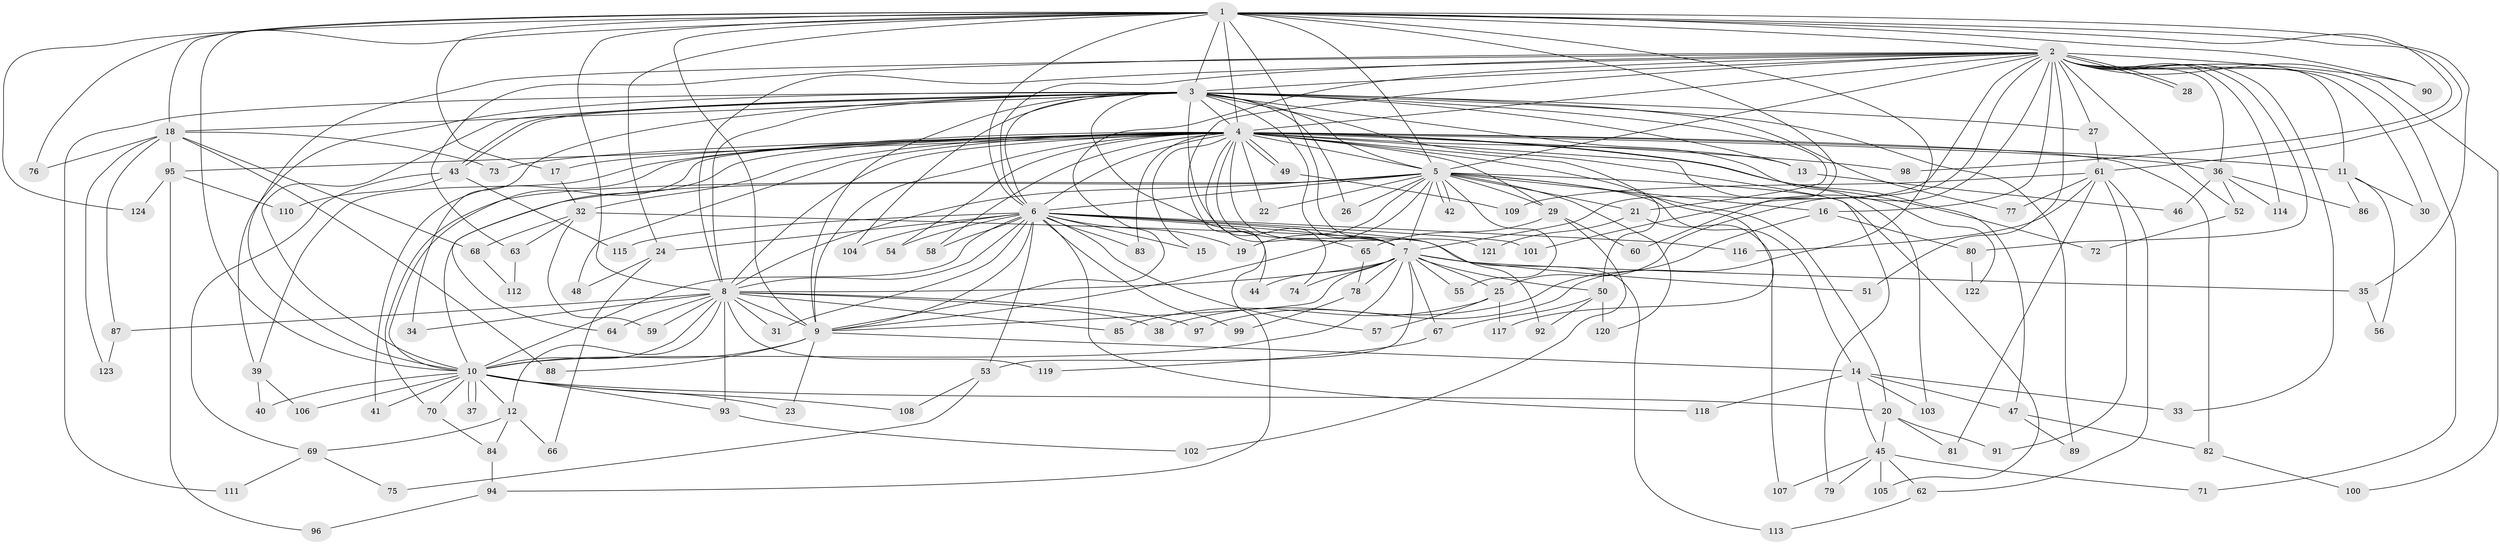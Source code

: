 // Generated by graph-tools (version 1.1) at 2025/43/03/09/25 04:43:19]
// undirected, 124 vertices, 273 edges
graph export_dot {
graph [start="1"]
  node [color=gray90,style=filled];
  1;
  2;
  3;
  4;
  5;
  6;
  7;
  8;
  9;
  10;
  11;
  12;
  13;
  14;
  15;
  16;
  17;
  18;
  19;
  20;
  21;
  22;
  23;
  24;
  25;
  26;
  27;
  28;
  29;
  30;
  31;
  32;
  33;
  34;
  35;
  36;
  37;
  38;
  39;
  40;
  41;
  42;
  43;
  44;
  45;
  46;
  47;
  48;
  49;
  50;
  51;
  52;
  53;
  54;
  55;
  56;
  57;
  58;
  59;
  60;
  61;
  62;
  63;
  64;
  65;
  66;
  67;
  68;
  69;
  70;
  71;
  72;
  73;
  74;
  75;
  76;
  77;
  78;
  79;
  80;
  81;
  82;
  83;
  84;
  85;
  86;
  87;
  88;
  89;
  90;
  91;
  92;
  93;
  94;
  95;
  96;
  97;
  98;
  99;
  100;
  101;
  102;
  103;
  104;
  105;
  106;
  107;
  108;
  109;
  110;
  111;
  112;
  113;
  114;
  115;
  116;
  117;
  118;
  119;
  120;
  121;
  122;
  123;
  124;
  1 -- 2;
  1 -- 3;
  1 -- 4;
  1 -- 5;
  1 -- 6;
  1 -- 7;
  1 -- 8;
  1 -- 9;
  1 -- 10;
  1 -- 17;
  1 -- 18;
  1 -- 24;
  1 -- 35;
  1 -- 60;
  1 -- 61;
  1 -- 76;
  1 -- 90;
  1 -- 97;
  1 -- 98;
  1 -- 124;
  2 -- 3;
  2 -- 4;
  2 -- 5;
  2 -- 6;
  2 -- 7;
  2 -- 8;
  2 -- 9;
  2 -- 10;
  2 -- 11;
  2 -- 16;
  2 -- 25;
  2 -- 27;
  2 -- 28;
  2 -- 28;
  2 -- 30;
  2 -- 33;
  2 -- 36;
  2 -- 51;
  2 -- 52;
  2 -- 63;
  2 -- 71;
  2 -- 80;
  2 -- 90;
  2 -- 94;
  2 -- 100;
  2 -- 101;
  2 -- 114;
  3 -- 4;
  3 -- 5;
  3 -- 6;
  3 -- 7;
  3 -- 8;
  3 -- 9;
  3 -- 10;
  3 -- 13;
  3 -- 18;
  3 -- 21;
  3 -- 26;
  3 -- 27;
  3 -- 34;
  3 -- 39;
  3 -- 43;
  3 -- 43;
  3 -- 44;
  3 -- 65;
  3 -- 77;
  3 -- 79;
  3 -- 89;
  3 -- 103;
  3 -- 104;
  3 -- 111;
  4 -- 5;
  4 -- 6;
  4 -- 7;
  4 -- 8;
  4 -- 9;
  4 -- 10;
  4 -- 11;
  4 -- 13;
  4 -- 15;
  4 -- 17;
  4 -- 22;
  4 -- 29;
  4 -- 32;
  4 -- 36;
  4 -- 39;
  4 -- 41;
  4 -- 47;
  4 -- 48;
  4 -- 49;
  4 -- 49;
  4 -- 50;
  4 -- 54;
  4 -- 58;
  4 -- 64;
  4 -- 72;
  4 -- 73;
  4 -- 74;
  4 -- 82;
  4 -- 83;
  4 -- 95;
  4 -- 98;
  4 -- 117;
  4 -- 121;
  4 -- 122;
  5 -- 6;
  5 -- 7;
  5 -- 8;
  5 -- 9;
  5 -- 10;
  5 -- 14;
  5 -- 16;
  5 -- 19;
  5 -- 20;
  5 -- 21;
  5 -- 22;
  5 -- 26;
  5 -- 29;
  5 -- 42;
  5 -- 42;
  5 -- 55;
  5 -- 70;
  5 -- 105;
  5 -- 120;
  6 -- 7;
  6 -- 8;
  6 -- 9;
  6 -- 10;
  6 -- 15;
  6 -- 19;
  6 -- 24;
  6 -- 31;
  6 -- 53;
  6 -- 54;
  6 -- 57;
  6 -- 58;
  6 -- 83;
  6 -- 92;
  6 -- 99;
  6 -- 101;
  6 -- 104;
  6 -- 115;
  6 -- 116;
  6 -- 118;
  7 -- 8;
  7 -- 9;
  7 -- 10;
  7 -- 25;
  7 -- 35;
  7 -- 44;
  7 -- 50;
  7 -- 51;
  7 -- 53;
  7 -- 55;
  7 -- 67;
  7 -- 74;
  7 -- 78;
  8 -- 9;
  8 -- 10;
  8 -- 12;
  8 -- 31;
  8 -- 34;
  8 -- 38;
  8 -- 59;
  8 -- 64;
  8 -- 85;
  8 -- 87;
  8 -- 93;
  8 -- 97;
  8 -- 119;
  9 -- 10;
  9 -- 14;
  9 -- 23;
  9 -- 88;
  10 -- 12;
  10 -- 20;
  10 -- 23;
  10 -- 37;
  10 -- 37;
  10 -- 40;
  10 -- 41;
  10 -- 70;
  10 -- 93;
  10 -- 106;
  10 -- 108;
  11 -- 30;
  11 -- 56;
  11 -- 86;
  12 -- 66;
  12 -- 69;
  12 -- 84;
  13 -- 46;
  14 -- 33;
  14 -- 45;
  14 -- 47;
  14 -- 103;
  14 -- 118;
  16 -- 38;
  16 -- 80;
  17 -- 32;
  18 -- 68;
  18 -- 73;
  18 -- 76;
  18 -- 87;
  18 -- 88;
  18 -- 95;
  18 -- 123;
  20 -- 45;
  20 -- 81;
  20 -- 91;
  21 -- 107;
  21 -- 121;
  24 -- 48;
  24 -- 66;
  25 -- 57;
  25 -- 85;
  25 -- 117;
  27 -- 61;
  29 -- 60;
  29 -- 65;
  29 -- 102;
  32 -- 59;
  32 -- 63;
  32 -- 68;
  32 -- 113;
  35 -- 56;
  36 -- 46;
  36 -- 52;
  36 -- 86;
  36 -- 114;
  39 -- 40;
  39 -- 106;
  43 -- 69;
  43 -- 110;
  43 -- 115;
  45 -- 62;
  45 -- 71;
  45 -- 79;
  45 -- 105;
  45 -- 107;
  47 -- 82;
  47 -- 89;
  49 -- 109;
  50 -- 67;
  50 -- 92;
  50 -- 120;
  52 -- 72;
  53 -- 75;
  53 -- 108;
  61 -- 62;
  61 -- 77;
  61 -- 81;
  61 -- 91;
  61 -- 109;
  61 -- 116;
  62 -- 113;
  63 -- 112;
  65 -- 78;
  67 -- 119;
  68 -- 112;
  69 -- 75;
  69 -- 111;
  70 -- 84;
  78 -- 99;
  80 -- 122;
  82 -- 100;
  84 -- 94;
  87 -- 123;
  93 -- 102;
  94 -- 96;
  95 -- 96;
  95 -- 110;
  95 -- 124;
}
